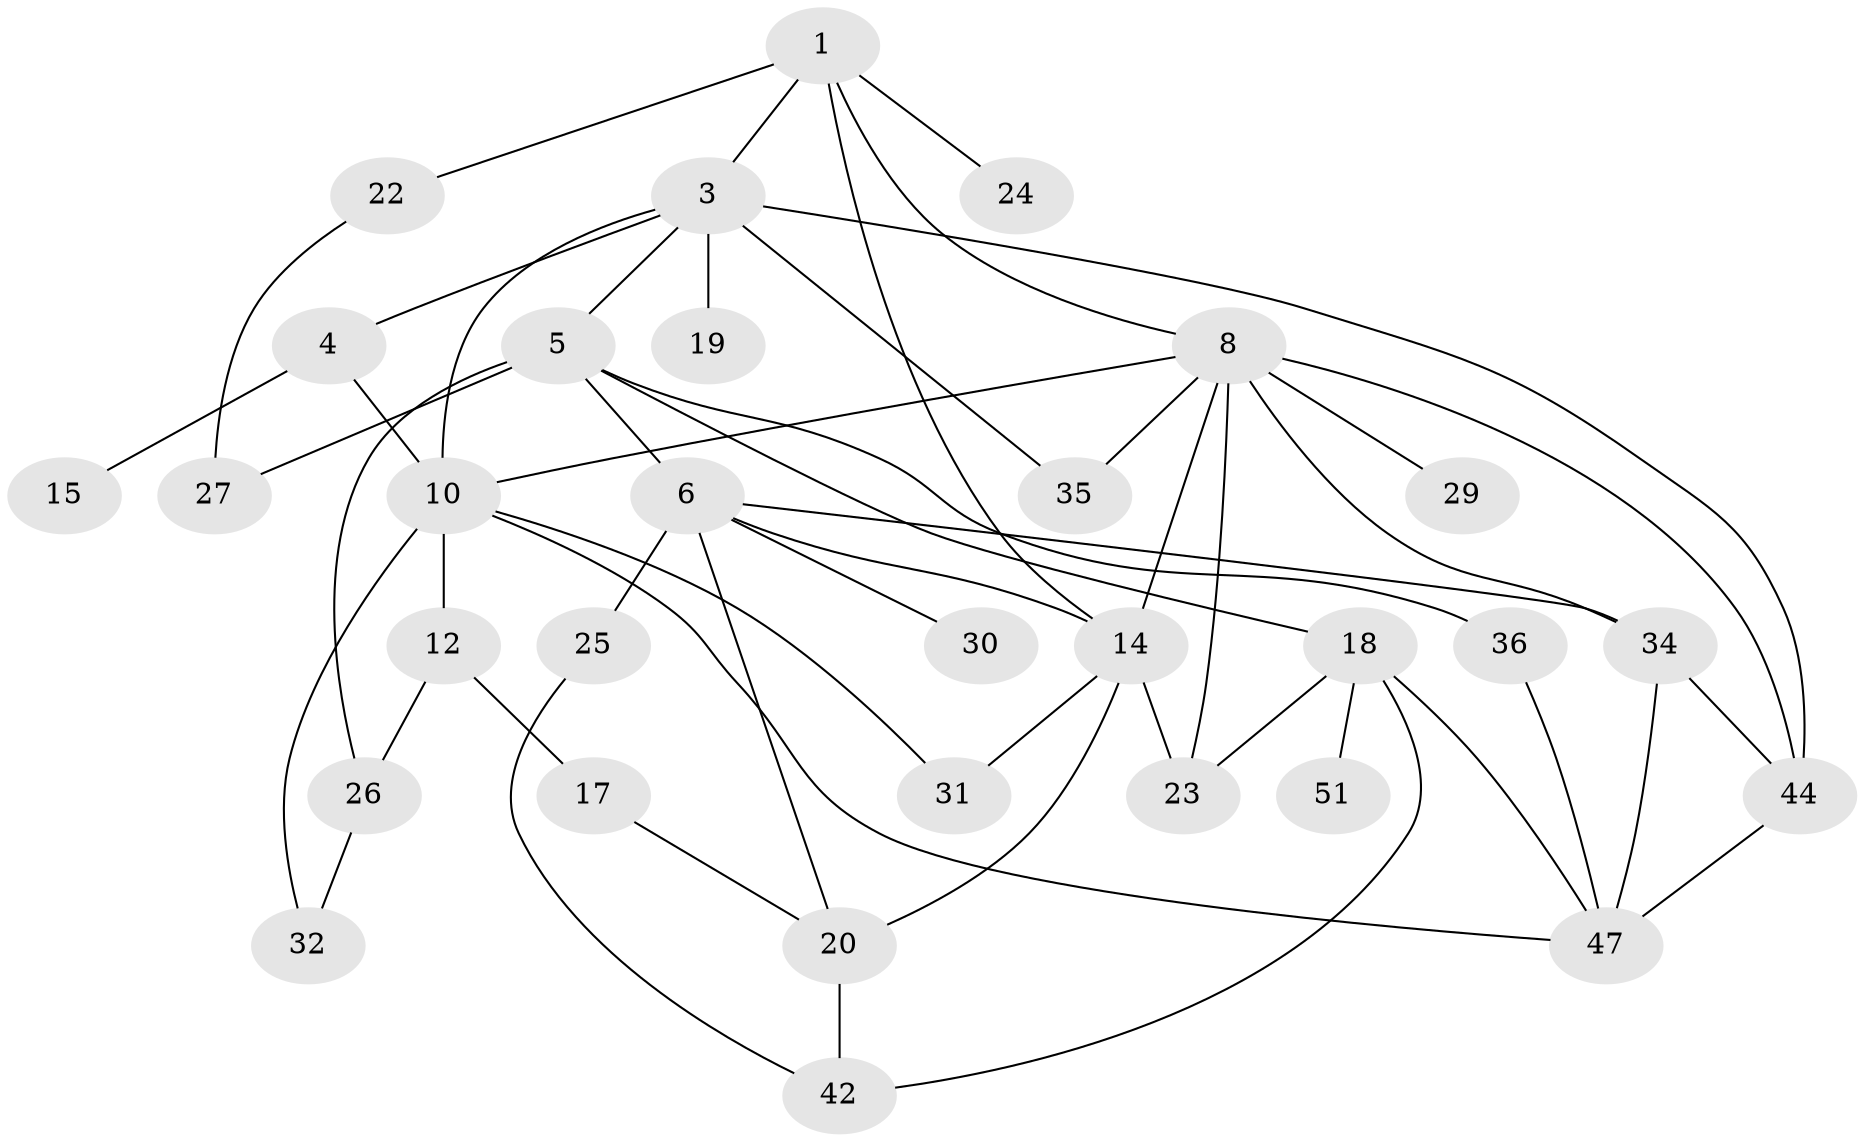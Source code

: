 // original degree distribution, {4: 0.15384615384615385, 3: 0.2692307692307692, 5: 0.1346153846153846, 2: 0.25, 6: 0.019230769230769232, 1: 0.17307692307692307}
// Generated by graph-tools (version 1.1) at 2025/10/02/27/25 16:10:54]
// undirected, 31 vertices, 52 edges
graph export_dot {
graph [start="1"]
  node [color=gray90,style=filled];
  1 [super="+2"];
  3 [super="+52"];
  4 [super="+7"];
  5 [super="+9"];
  6 [super="+28"];
  8 [super="+16"];
  10 [super="+11"];
  12 [super="+13"];
  14 [super="+37"];
  15;
  17 [super="+21"];
  18 [super="+33"];
  19;
  20 [super="+41"];
  22;
  23 [super="+38"];
  24;
  25 [super="+49"];
  26;
  27;
  29;
  30 [super="+40"];
  31;
  32 [super="+50"];
  34 [super="+45"];
  35;
  36 [super="+39"];
  42 [super="+43"];
  44 [super="+46"];
  47 [super="+48"];
  51;
  1 -- 8;
  1 -- 22;
  1 -- 24;
  1 -- 3;
  1 -- 14;
  3 -- 4;
  3 -- 5;
  3 -- 19;
  3 -- 35;
  3 -- 10;
  3 -- 44;
  4 -- 15;
  4 -- 10;
  5 -- 6;
  5 -- 18;
  5 -- 27;
  5 -- 26;
  5 -- 36;
  6 -- 25 [weight=2];
  6 -- 14;
  6 -- 34;
  6 -- 20;
  6 -- 30;
  8 -- 14;
  8 -- 29;
  8 -- 23;
  8 -- 35;
  8 -- 10;
  8 -- 44;
  8 -- 34;
  10 -- 12;
  10 -- 47;
  10 -- 32;
  10 -- 31;
  12 -- 17;
  12 -- 26;
  14 -- 20;
  14 -- 23;
  14 -- 31;
  17 -- 20;
  18 -- 51 [weight=2];
  18 -- 47;
  18 -- 23;
  18 -- 42;
  20 -- 42;
  22 -- 27;
  25 -- 42;
  26 -- 32;
  34 -- 44;
  34 -- 47;
  36 -- 47;
  44 -- 47;
}
